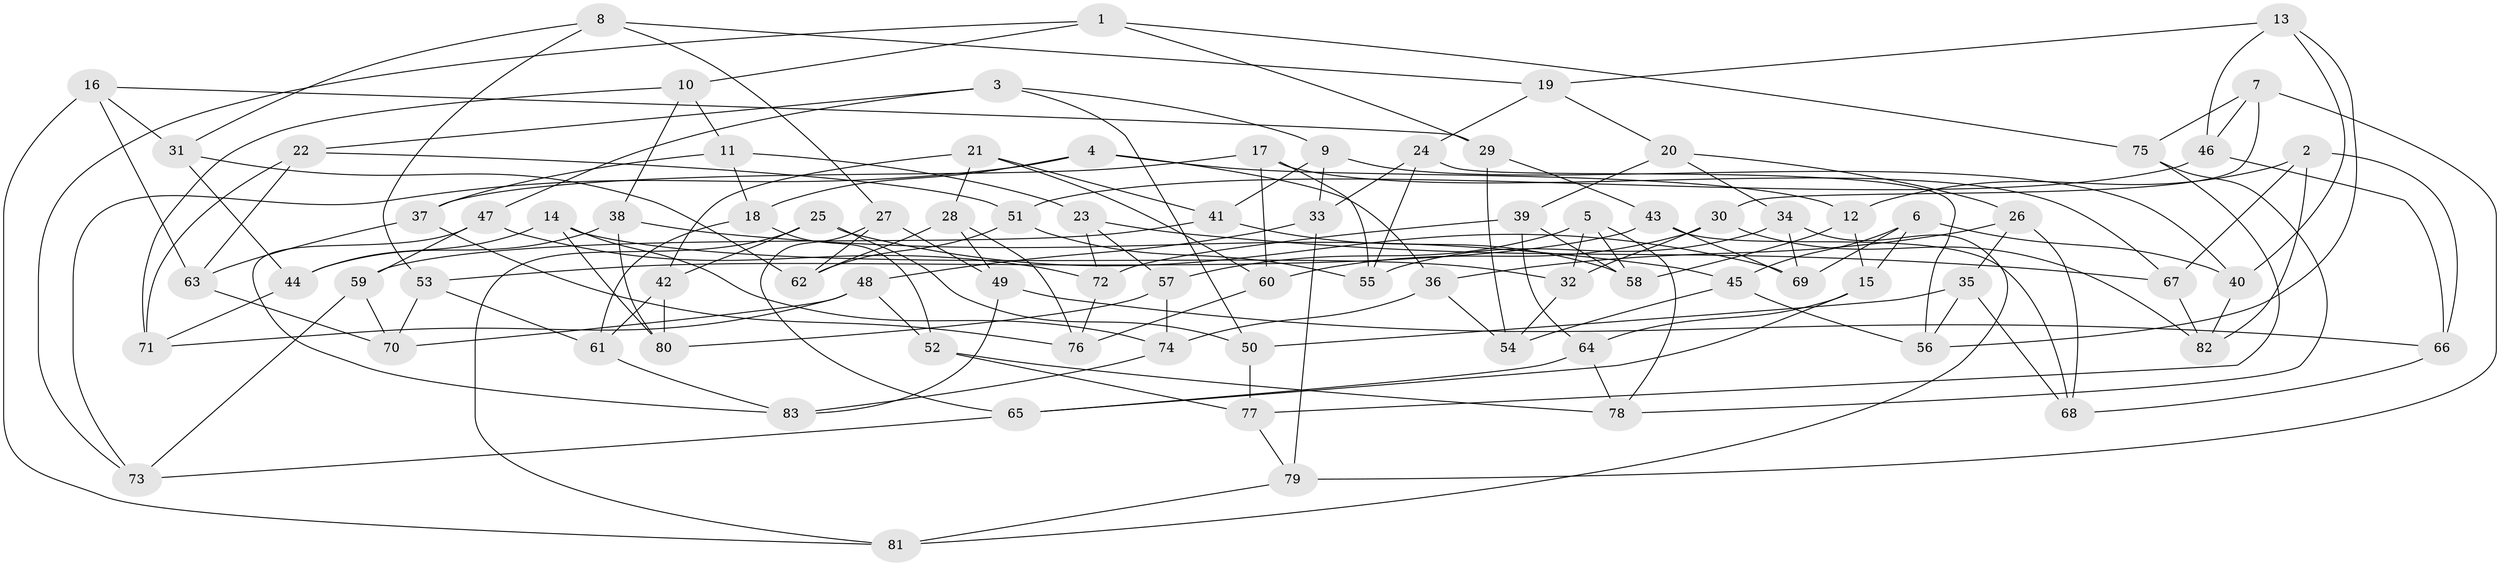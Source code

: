 // Generated by graph-tools (version 1.1) at 2025/11/02/27/25 16:11:43]
// undirected, 83 vertices, 166 edges
graph export_dot {
graph [start="1"]
  node [color=gray90,style=filled];
  1;
  2;
  3;
  4;
  5;
  6;
  7;
  8;
  9;
  10;
  11;
  12;
  13;
  14;
  15;
  16;
  17;
  18;
  19;
  20;
  21;
  22;
  23;
  24;
  25;
  26;
  27;
  28;
  29;
  30;
  31;
  32;
  33;
  34;
  35;
  36;
  37;
  38;
  39;
  40;
  41;
  42;
  43;
  44;
  45;
  46;
  47;
  48;
  49;
  50;
  51;
  52;
  53;
  54;
  55;
  56;
  57;
  58;
  59;
  60;
  61;
  62;
  63;
  64;
  65;
  66;
  67;
  68;
  69;
  70;
  71;
  72;
  73;
  74;
  75;
  76;
  77;
  78;
  79;
  80;
  81;
  82;
  83;
  1 -- 29;
  1 -- 73;
  1 -- 10;
  1 -- 75;
  2 -- 67;
  2 -- 12;
  2 -- 66;
  2 -- 82;
  3 -- 47;
  3 -- 22;
  3 -- 50;
  3 -- 9;
  4 -- 73;
  4 -- 36;
  4 -- 18;
  4 -- 12;
  5 -- 57;
  5 -- 32;
  5 -- 78;
  5 -- 58;
  6 -- 69;
  6 -- 40;
  6 -- 45;
  6 -- 15;
  7 -- 75;
  7 -- 46;
  7 -- 30;
  7 -- 79;
  8 -- 53;
  8 -- 31;
  8 -- 19;
  8 -- 27;
  9 -- 33;
  9 -- 41;
  9 -- 40;
  10 -- 38;
  10 -- 71;
  10 -- 11;
  11 -- 37;
  11 -- 23;
  11 -- 18;
  12 -- 58;
  12 -- 15;
  13 -- 46;
  13 -- 56;
  13 -- 40;
  13 -- 19;
  14 -- 74;
  14 -- 32;
  14 -- 80;
  14 -- 44;
  15 -- 64;
  15 -- 65;
  16 -- 81;
  16 -- 63;
  16 -- 31;
  16 -- 29;
  17 -- 37;
  17 -- 55;
  17 -- 67;
  17 -- 60;
  18 -- 52;
  18 -- 61;
  19 -- 20;
  19 -- 24;
  20 -- 39;
  20 -- 26;
  20 -- 34;
  21 -- 41;
  21 -- 28;
  21 -- 60;
  21 -- 42;
  22 -- 71;
  22 -- 51;
  22 -- 63;
  23 -- 57;
  23 -- 72;
  23 -- 67;
  24 -- 56;
  24 -- 55;
  24 -- 33;
  25 -- 81;
  25 -- 50;
  25 -- 69;
  25 -- 42;
  26 -- 68;
  26 -- 36;
  26 -- 35;
  27 -- 62;
  27 -- 49;
  27 -- 65;
  28 -- 49;
  28 -- 76;
  28 -- 62;
  29 -- 54;
  29 -- 43;
  30 -- 82;
  30 -- 60;
  30 -- 32;
  31 -- 62;
  31 -- 44;
  32 -- 54;
  33 -- 48;
  33 -- 79;
  34 -- 69;
  34 -- 55;
  34 -- 81;
  35 -- 56;
  35 -- 68;
  35 -- 50;
  36 -- 54;
  36 -- 74;
  37 -- 76;
  37 -- 63;
  38 -- 45;
  38 -- 44;
  38 -- 80;
  39 -- 64;
  39 -- 72;
  39 -- 58;
  40 -- 82;
  41 -- 58;
  41 -- 59;
  42 -- 61;
  42 -- 80;
  43 -- 53;
  43 -- 69;
  43 -- 68;
  44 -- 71;
  45 -- 56;
  45 -- 54;
  46 -- 51;
  46 -- 66;
  47 -- 83;
  47 -- 59;
  47 -- 72;
  48 -- 52;
  48 -- 70;
  48 -- 71;
  49 -- 83;
  49 -- 66;
  50 -- 77;
  51 -- 55;
  51 -- 62;
  52 -- 78;
  52 -- 77;
  53 -- 61;
  53 -- 70;
  57 -- 74;
  57 -- 80;
  59 -- 73;
  59 -- 70;
  60 -- 76;
  61 -- 83;
  63 -- 70;
  64 -- 78;
  64 -- 65;
  65 -- 73;
  66 -- 68;
  67 -- 82;
  72 -- 76;
  74 -- 83;
  75 -- 78;
  75 -- 77;
  77 -- 79;
  79 -- 81;
}
